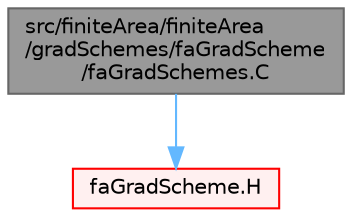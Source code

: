 digraph "src/finiteArea/finiteArea/gradSchemes/faGradScheme/faGradSchemes.C"
{
 // LATEX_PDF_SIZE
  bgcolor="transparent";
  edge [fontname=Helvetica,fontsize=10,labelfontname=Helvetica,labelfontsize=10];
  node [fontname=Helvetica,fontsize=10,shape=box,height=0.2,width=0.4];
  Node1 [id="Node000001",label="src/finiteArea/finiteArea\l/gradSchemes/faGradScheme\l/faGradSchemes.C",height=0.2,width=0.4,color="gray40", fillcolor="grey60", style="filled", fontcolor="black",tooltip=" "];
  Node1 -> Node2 [id="edge1_Node000001_Node000002",color="steelblue1",style="solid",tooltip=" "];
  Node2 [id="Node000002",label="faGradScheme.H",height=0.2,width=0.4,color="red", fillcolor="#FFF0F0", style="filled",URL="$faGradScheme_8H.html",tooltip=" "];
}
